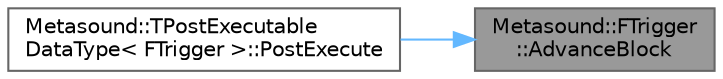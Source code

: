 digraph "Metasound::FTrigger::AdvanceBlock"
{
 // INTERACTIVE_SVG=YES
 // LATEX_PDF_SIZE
  bgcolor="transparent";
  edge [fontname=Helvetica,fontsize=10,labelfontname=Helvetica,labelfontsize=10];
  node [fontname=Helvetica,fontsize=10,shape=box,height=0.2,width=0.4];
  rankdir="RL";
  Node1 [id="Node000001",label="Metasound::FTrigger\l::AdvanceBlock",height=0.2,width=0.4,color="gray40", fillcolor="grey60", style="filled", fontcolor="black",tooltip="Advance internal frame counters by block size."];
  Node1 -> Node2 [id="edge1_Node000001_Node000002",dir="back",color="steelblue1",style="solid",tooltip=" "];
  Node2 [id="Node000002",label="Metasound::TPostExecutable\lDataType\< FTrigger \>::PostExecute",height=0.2,width=0.4,color="grey40", fillcolor="white", style="filled",URL="$dd/d97/structMetasound_1_1TPostExecutableDataType_3_01FTrigger_01_4.html#af6861e92f04c4b530a8ee1315d57f59e",tooltip=" "];
}
